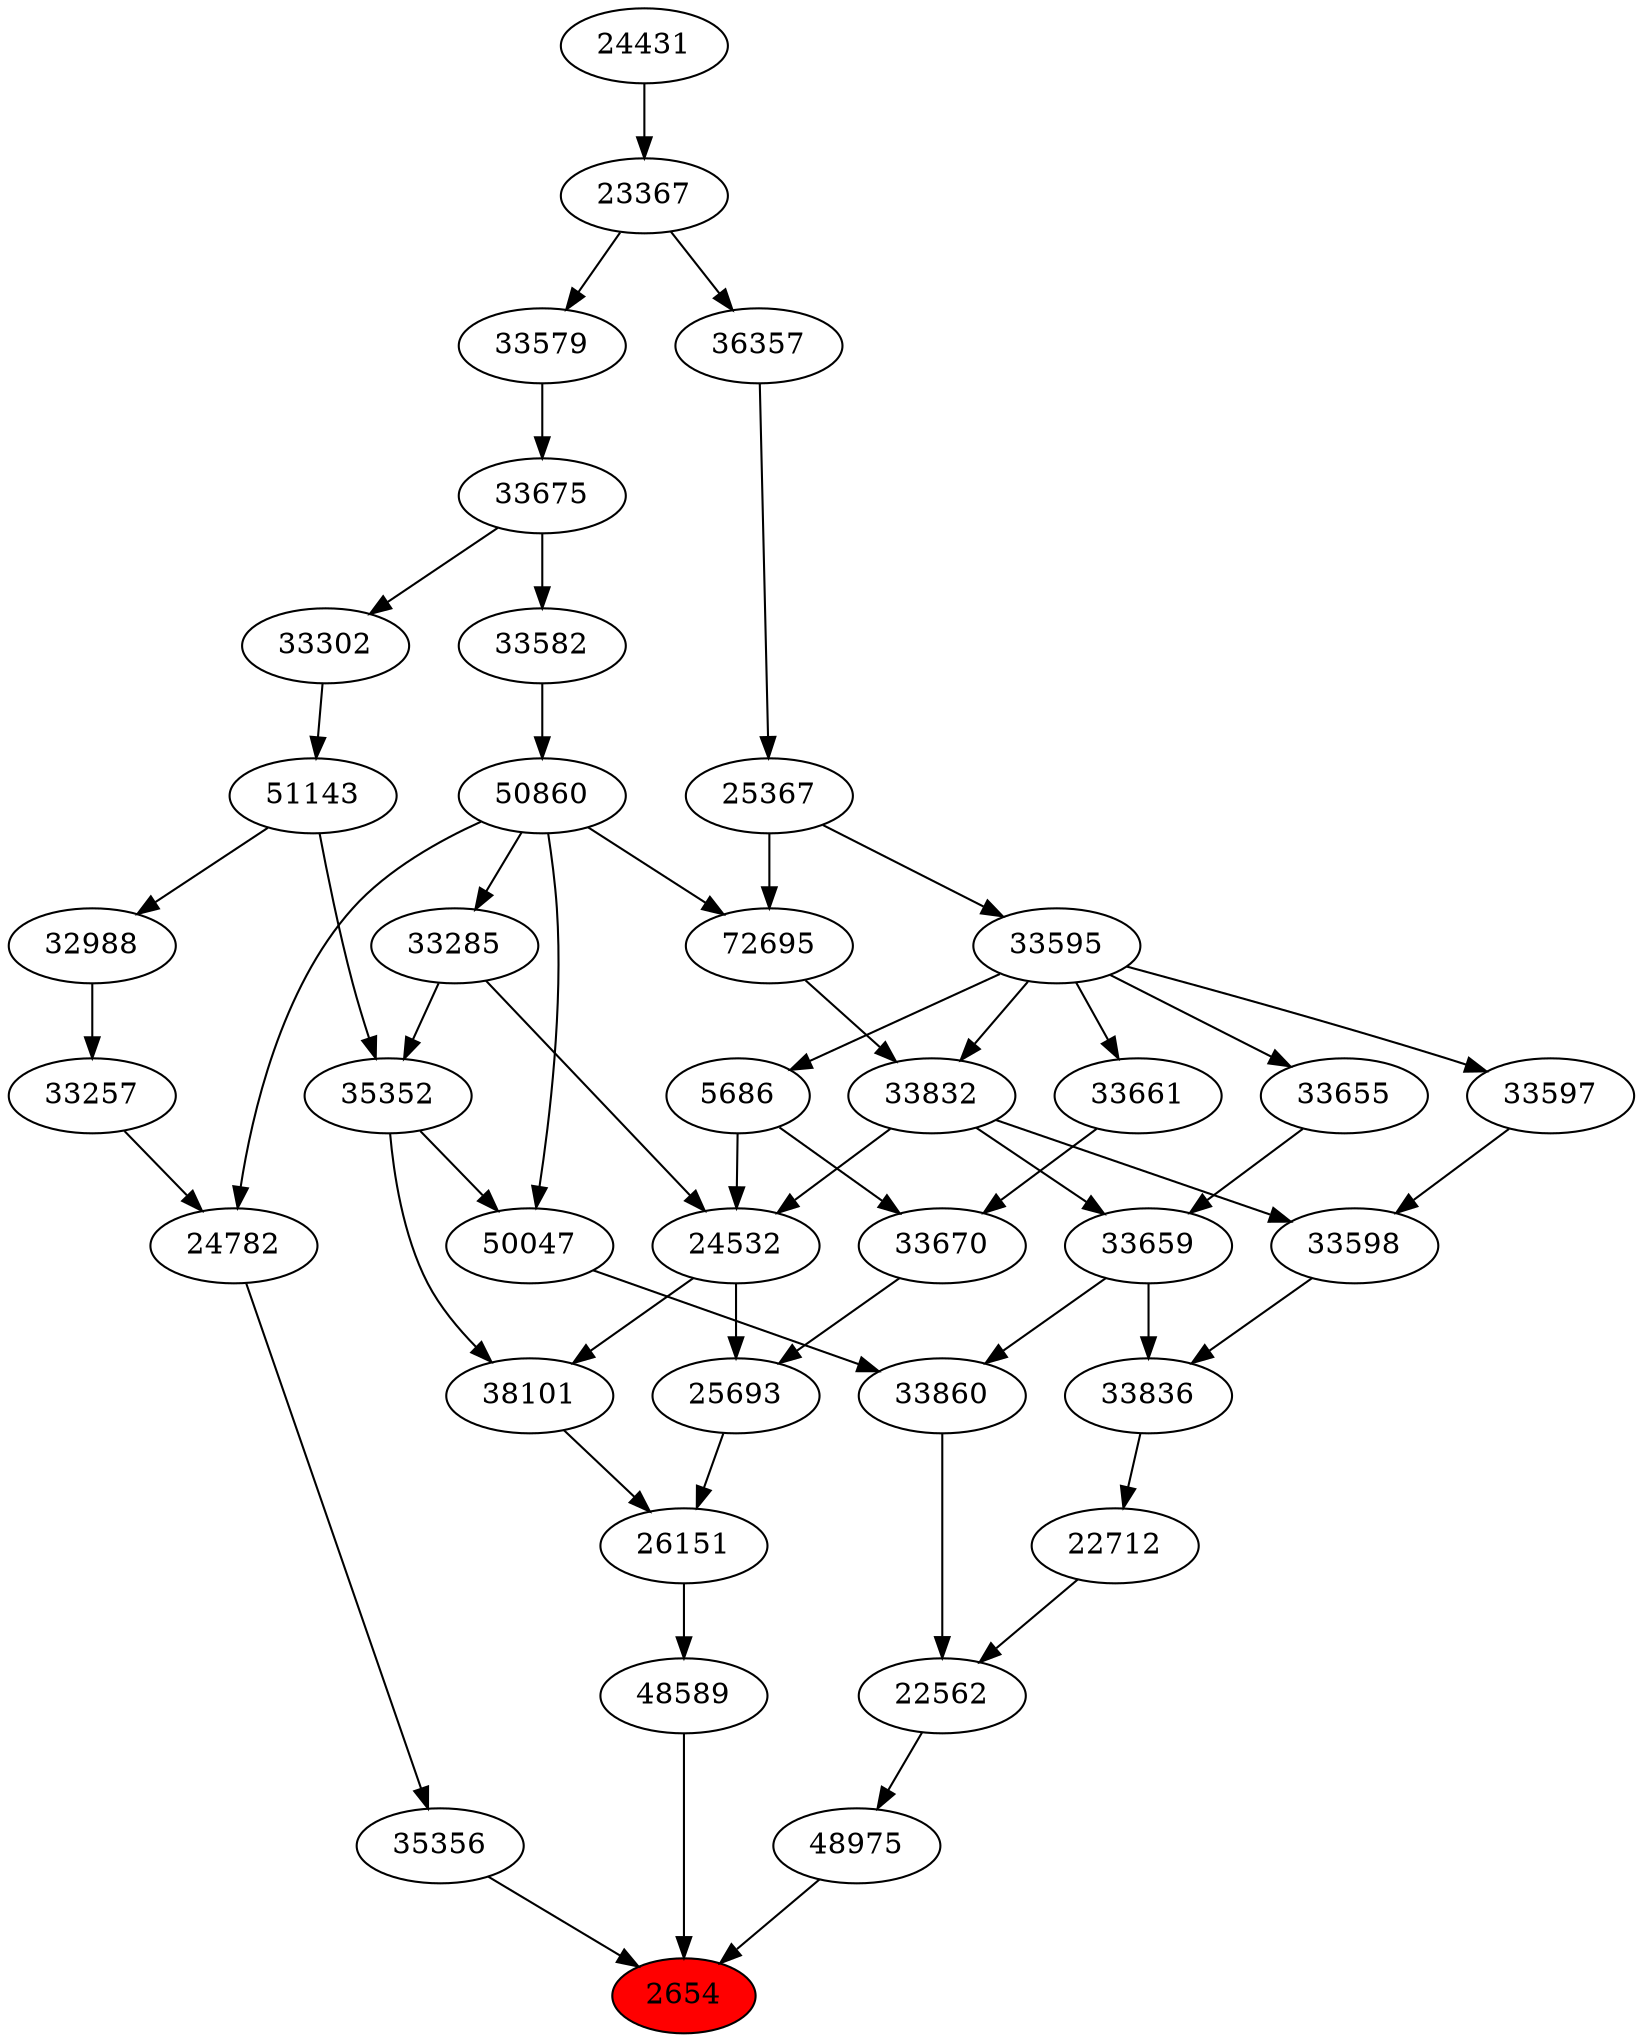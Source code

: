 strict digraph{ 
2654 [label="2654" fillcolor=red style=filled]
35356 -> 2654
48589 -> 2654
48975 -> 2654
35356 [label="35356"]
24782 -> 35356
48589 [label="48589"]
26151 -> 48589
48975 [label="48975"]
22562 -> 48975
24782 [label="24782"]
33257 -> 24782
50860 -> 24782
26151 [label="26151"]
38101 -> 26151
25693 -> 26151
22562 [label="22562"]
33860 -> 22562
22712 -> 22562
33257 [label="33257"]
32988 -> 33257
50860 [label="50860"]
33582 -> 50860
38101 [label="38101"]
24532 -> 38101
35352 -> 38101
25693 [label="25693"]
24532 -> 25693
33670 -> 25693
33860 [label="33860"]
33659 -> 33860
50047 -> 33860
22712 [label="22712"]
33836 -> 22712
32988 [label="32988"]
51143 -> 32988
33582 [label="33582"]
33675 -> 33582
24532 [label="24532"]
33285 -> 24532
5686 -> 24532
33832 -> 24532
35352 [label="35352"]
33285 -> 35352
51143 -> 35352
33670 [label="33670"]
5686 -> 33670
33661 -> 33670
33659 [label="33659"]
33655 -> 33659
33832 -> 33659
50047 [label="50047"]
35352 -> 50047
50860 -> 50047
33836 [label="33836"]
33659 -> 33836
33598 -> 33836
51143 [label="51143"]
33302 -> 51143
33675 [label="33675"]
33579 -> 33675
33285 [label="33285"]
50860 -> 33285
5686 [label="5686"]
33595 -> 5686
33832 [label="33832"]
72695 -> 33832
33595 -> 33832
33661 [label="33661"]
33595 -> 33661
33655 [label="33655"]
33595 -> 33655
33598 [label="33598"]
33597 -> 33598
33832 -> 33598
33302 [label="33302"]
33675 -> 33302
33579 [label="33579"]
23367 -> 33579
33595 [label="33595"]
25367 -> 33595
72695 [label="72695"]
50860 -> 72695
25367 -> 72695
33597 [label="33597"]
33595 -> 33597
23367 [label="23367"]
24431 -> 23367
25367 [label="25367"]
36357 -> 25367
24431 [label="24431"]
36357 [label="36357"]
23367 -> 36357
}